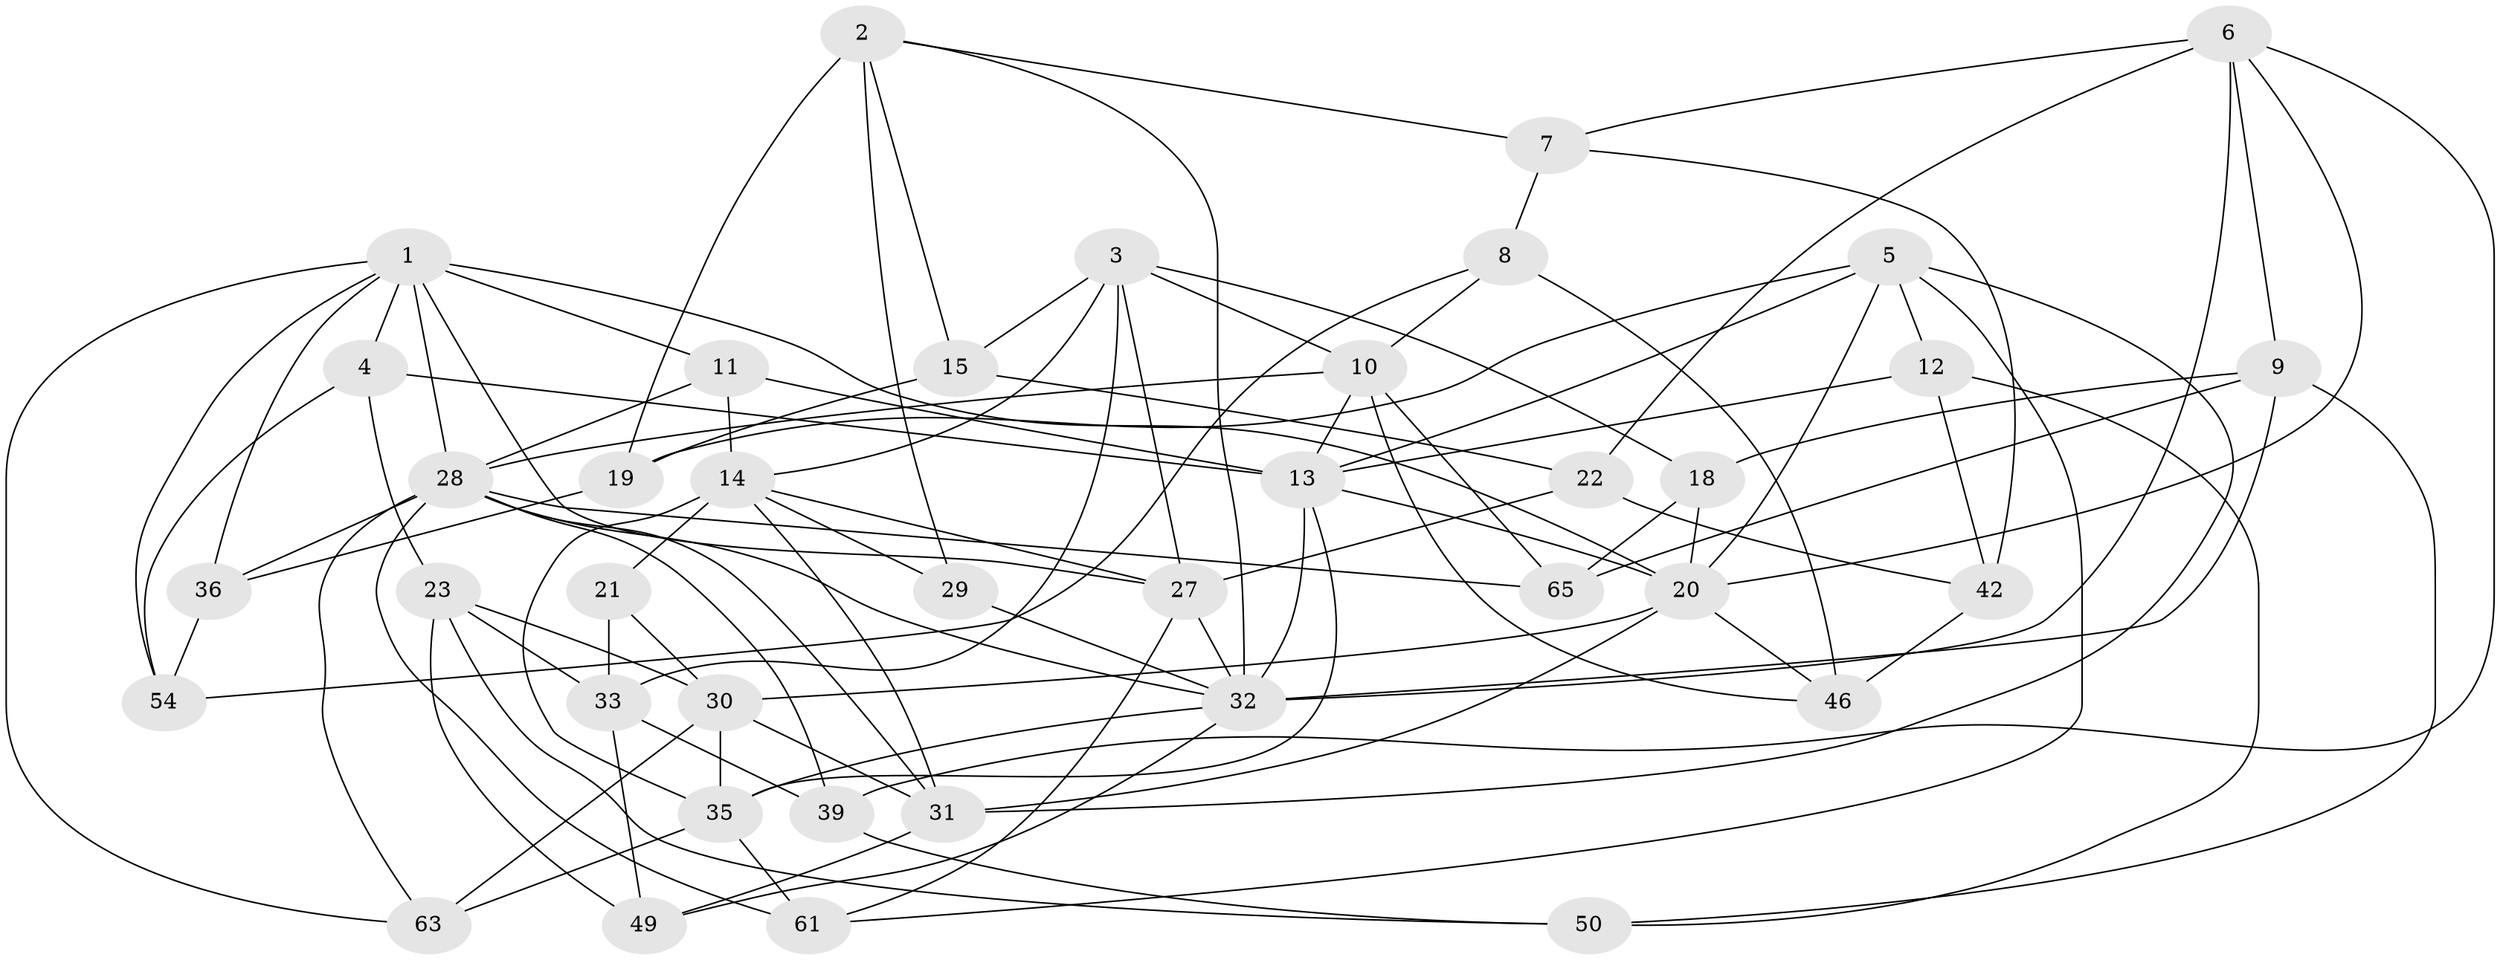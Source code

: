 // original degree distribution, {4: 1.0}
// Generated by graph-tools (version 1.1) at 2025/20/03/04/25 18:20:42]
// undirected, 39 vertices, 100 edges
graph export_dot {
graph [start="1"]
  node [color=gray90,style=filled];
  1 [super="+24+26"];
  2 [super="+45"];
  3 [super="+58"];
  4;
  5 [super="+40"];
  6 [super="+17"];
  7;
  8;
  9 [super="+16"];
  10 [super="+66"];
  11;
  12;
  13 [super="+62+41"];
  14 [super="+25"];
  15;
  18;
  19;
  20 [super="+59+53"];
  21;
  22;
  23 [super="+34"];
  27 [super="+44"];
  28 [super="+47+43+37"];
  29;
  30 [super="+51"];
  31 [super="+56"];
  32 [super="+48+38"];
  33 [super="+52"];
  35 [super="+55"];
  36;
  39;
  42;
  46;
  49;
  50;
  54;
  61;
  63;
  65;
  1 -- 11;
  1 -- 4;
  1 -- 54;
  1 -- 63;
  1 -- 27;
  1 -- 36;
  1 -- 28;
  1 -- 20;
  2 -- 7;
  2 -- 29 [weight=2];
  2 -- 32;
  2 -- 19;
  2 -- 15;
  3 -- 27;
  3 -- 15;
  3 -- 10;
  3 -- 18;
  3 -- 14;
  3 -- 33;
  4 -- 23;
  4 -- 54;
  4 -- 13;
  5 -- 19;
  5 -- 31;
  5 -- 61;
  5 -- 20;
  5 -- 12;
  5 -- 13;
  6 -- 39;
  6 -- 9;
  6 -- 22;
  6 -- 20;
  6 -- 7;
  6 -- 32;
  7 -- 8;
  7 -- 42;
  8 -- 46;
  8 -- 54;
  8 -- 10;
  9 -- 18;
  9 -- 50;
  9 -- 65;
  9 -- 32 [weight=2];
  10 -- 46;
  10 -- 28;
  10 -- 65;
  10 -- 13;
  11 -- 14;
  11 -- 28;
  11 -- 13;
  12 -- 50;
  12 -- 42;
  12 -- 13;
  13 -- 20;
  13 -- 35;
  13 -- 32;
  14 -- 21 [weight=2];
  14 -- 27;
  14 -- 35;
  14 -- 29;
  14 -- 31;
  15 -- 22;
  15 -- 19;
  18 -- 65;
  18 -- 20;
  19 -- 36;
  20 -- 46;
  20 -- 30;
  20 -- 31;
  21 -- 30;
  21 -- 33;
  22 -- 42;
  22 -- 27;
  23 -- 50;
  23 -- 30;
  23 -- 33 [weight=2];
  23 -- 49;
  27 -- 32;
  27 -- 61;
  28 -- 63;
  28 -- 36;
  28 -- 39;
  28 -- 65;
  28 -- 61;
  28 -- 32;
  28 -- 31;
  29 -- 32;
  30 -- 63;
  30 -- 35;
  30 -- 31;
  31 -- 49;
  32 -- 49;
  32 -- 35;
  33 -- 49;
  33 -- 39;
  35 -- 61;
  35 -- 63;
  36 -- 54;
  39 -- 50;
  42 -- 46;
}
